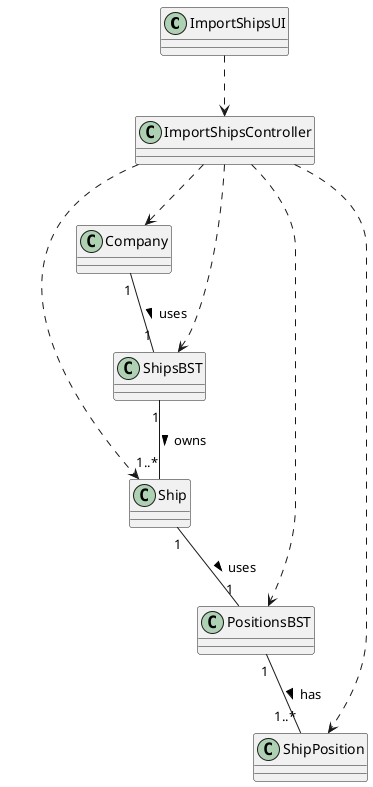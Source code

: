 @startuml

skinparam classAttributeIconSize 0

class ImportShipsUI {}

class ImportShipsController {

}

class Company {

}

class Ship {

}

class ShipPosition {

}

class ShipsBST {

}

class PositionsBST {

}

Company "1" -- "1" ShipsBST : uses >
ShipsBST "1" -- "1..*" Ship : owns >
Ship "1" -- "1" PositionsBST : uses >
PositionsBST "1" -- "1..*" ShipPosition : has >
ImportShipsUI ..> ImportShipsController
ImportShipsController ..> Company
ImportShipsController ..> ShipsBST
ImportShipsController ..> Ship
ImportShipsController ..> PositionsBST
ImportShipsController ..> ShipPosition


@enduml